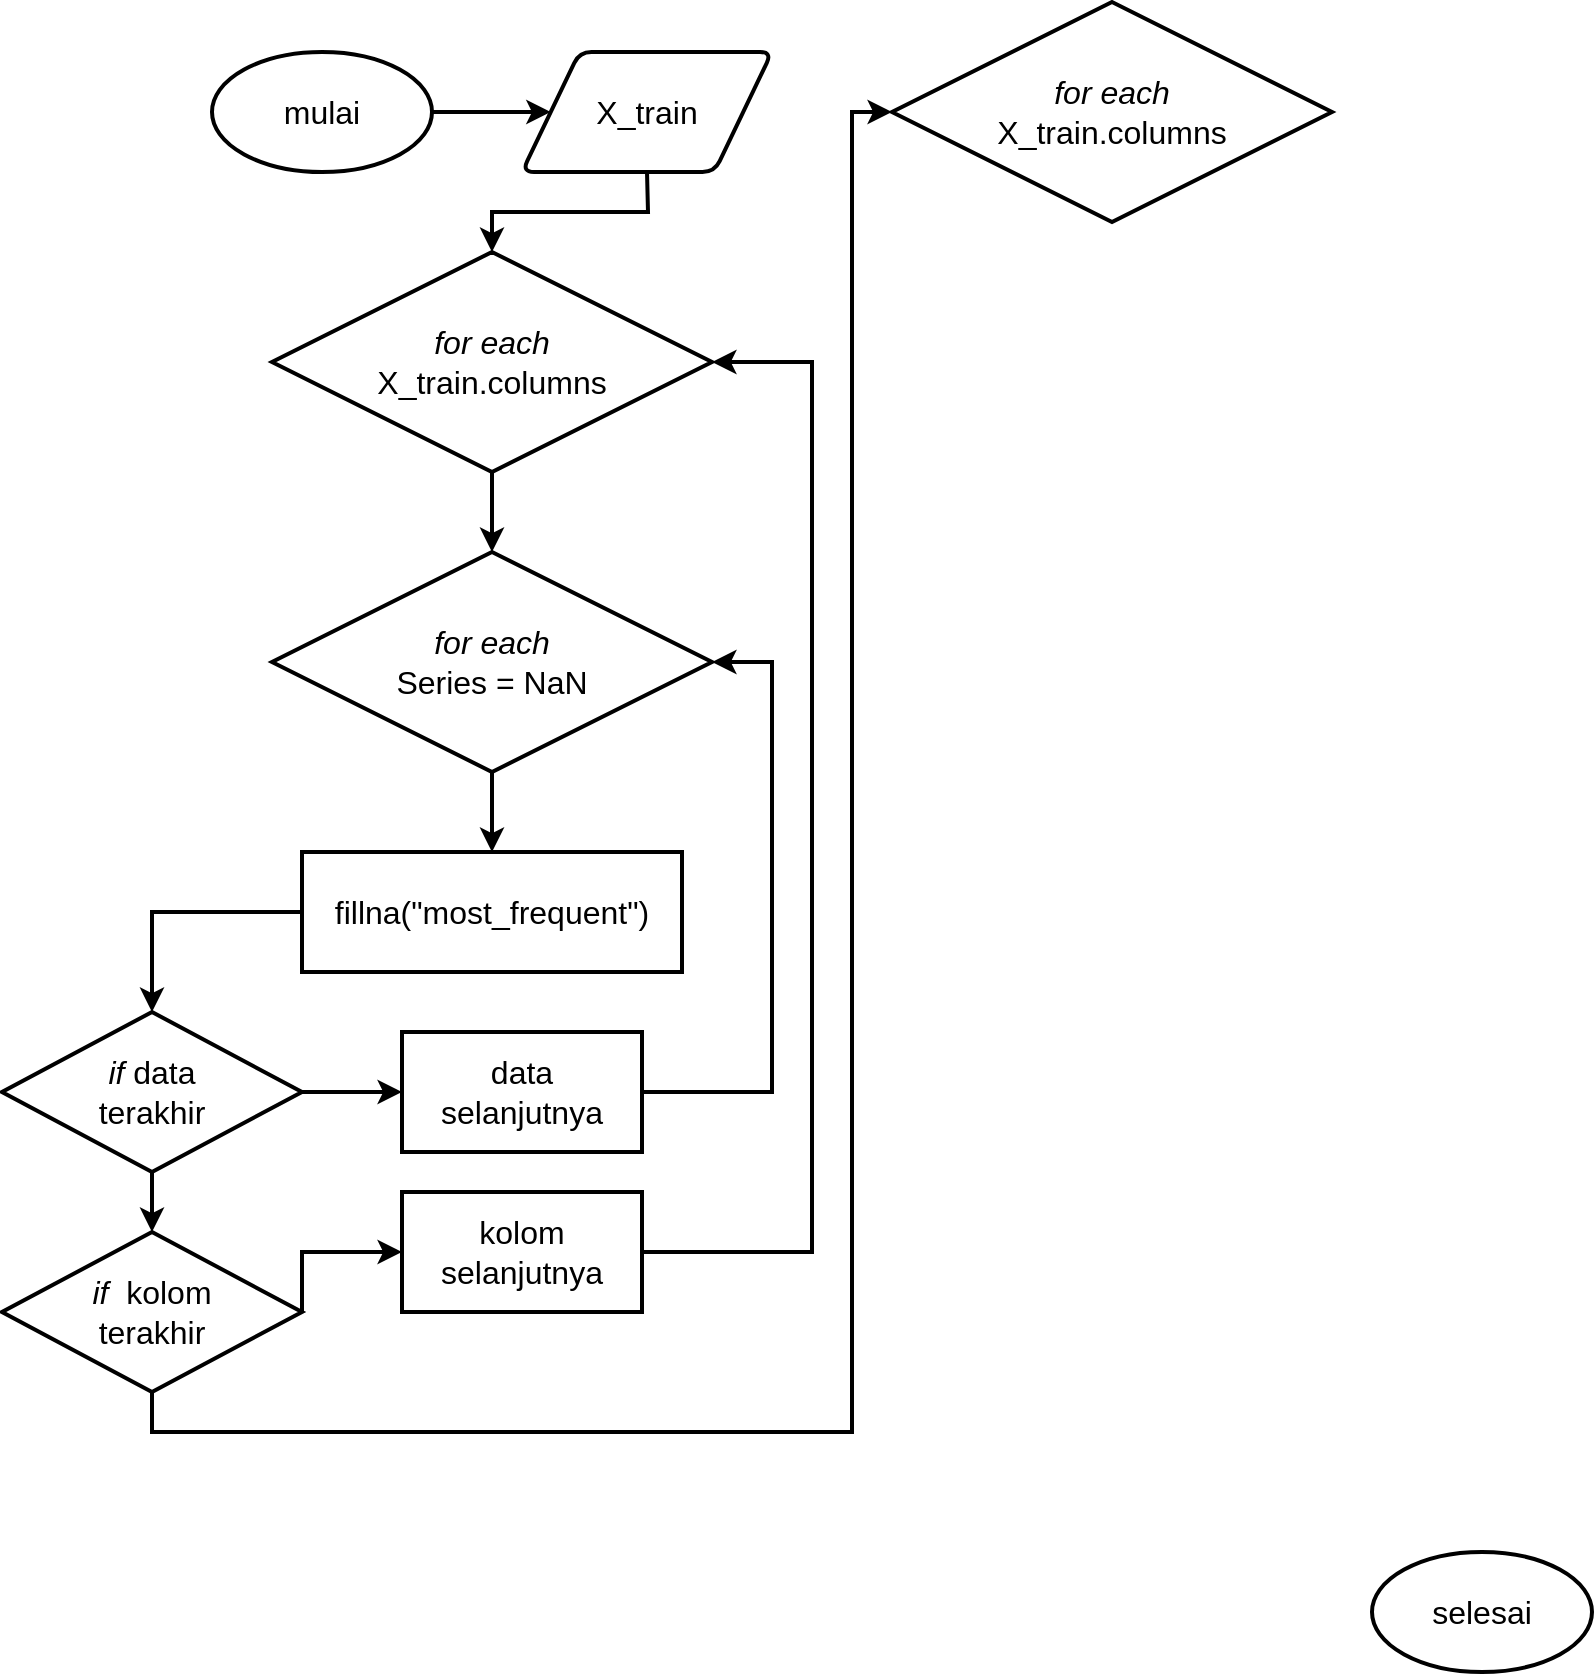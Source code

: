 <mxfile version="14.8.6" type="device"><diagram id="3OqKHIjlhKhbL3j-My_v" name="Page-1"><mxGraphModel dx="2730" dy="1033" grid="1" gridSize="10" guides="1" tooltips="1" connect="1" arrows="1" fold="1" page="1" pageScale="1" pageWidth="850" pageHeight="1100" math="0" shadow="0"><root><mxCell id="0"/><mxCell id="1" parent="0"/><mxCell id="gep9XmqqdPEduZASDYvP-1" value="&lt;font style=&quot;font-size: 16px&quot;&gt;mulai&lt;/font&gt;" style="ellipse;whiteSpace=wrap;html=1;strokeWidth=2;" vertex="1" parent="1"><mxGeometry x="40" y="190" width="110" height="60" as="geometry"/></mxCell><mxCell id="gep9XmqqdPEduZASDYvP-2" value="&lt;font style=&quot;font-size: 16px&quot;&gt;selesai&lt;/font&gt;" style="ellipse;whiteSpace=wrap;html=1;strokeWidth=2;" vertex="1" parent="1"><mxGeometry x="620" y="940" width="110" height="60" as="geometry"/></mxCell><mxCell id="gep9XmqqdPEduZASDYvP-3" value="&lt;font style=&quot;font-size: 16px&quot;&gt;X_train&lt;/font&gt;" style="shape=parallelogram;html=1;strokeWidth=2;perimeter=parallelogramPerimeter;whiteSpace=wrap;rounded=1;arcSize=12;size=0.23;" vertex="1" parent="1"><mxGeometry x="195" y="190" width="125" height="60" as="geometry"/></mxCell><mxCell id="gep9XmqqdPEduZASDYvP-4" value="&lt;font style=&quot;font-size: 16px&quot;&gt;&lt;i&gt;for each&lt;/i&gt;&lt;br&gt;X_train.columns&lt;/font&gt;" style="rhombus;whiteSpace=wrap;html=1;strokeWidth=2;" vertex="1" parent="1"><mxGeometry x="70" y="290" width="220" height="110" as="geometry"/></mxCell><mxCell id="gep9XmqqdPEduZASDYvP-5" value="" style="endArrow=classic;html=1;exitX=1;exitY=0.5;exitDx=0;exitDy=0;strokeWidth=2;entryX=0;entryY=0.5;entryDx=0;entryDy=0;" edge="1" parent="1" source="gep9XmqqdPEduZASDYvP-1" target="gep9XmqqdPEduZASDYvP-3"><mxGeometry width="50" height="50" relative="1" as="geometry"><mxPoint x="180" y="350" as="sourcePoint"/><mxPoint x="230" y="300" as="targetPoint"/></mxGeometry></mxCell><mxCell id="gep9XmqqdPEduZASDYvP-6" value="" style="endArrow=classic;html=1;strokeWidth=2;exitX=0.5;exitY=1;exitDx=0;exitDy=0;entryX=0.5;entryY=0;entryDx=0;entryDy=0;rounded=0;" edge="1" parent="1" source="gep9XmqqdPEduZASDYvP-3" target="gep9XmqqdPEduZASDYvP-4"><mxGeometry width="50" height="50" relative="1" as="geometry"><mxPoint x="180" y="350" as="sourcePoint"/><mxPoint x="230" y="300" as="targetPoint"/><Array as="points"><mxPoint x="258" y="270"/><mxPoint x="180" y="270"/></Array></mxGeometry></mxCell><mxCell id="gep9XmqqdPEduZASDYvP-7" value="&lt;font style=&quot;font-size: 16px&quot;&gt;&lt;i&gt;for each&lt;/i&gt;&lt;br&gt;Series = NaN&lt;/font&gt;" style="rhombus;whiteSpace=wrap;html=1;strokeWidth=2;" vertex="1" parent="1"><mxGeometry x="70" y="440" width="220" height="110" as="geometry"/></mxCell><mxCell id="gep9XmqqdPEduZASDYvP-8" value="" style="endArrow=classic;html=1;strokeWidth=2;exitX=0.5;exitY=1;exitDx=0;exitDy=0;entryX=0.5;entryY=0;entryDx=0;entryDy=0;" edge="1" parent="1" source="gep9XmqqdPEduZASDYvP-4" target="gep9XmqqdPEduZASDYvP-7"><mxGeometry width="50" height="50" relative="1" as="geometry"><mxPoint x="180" y="450" as="sourcePoint"/><mxPoint x="230" y="400" as="targetPoint"/></mxGeometry></mxCell><mxCell id="gep9XmqqdPEduZASDYvP-9" value="&lt;font style=&quot;font-size: 16px&quot;&gt;fillna(&quot;most_frequent&quot;)&lt;/font&gt;" style="rounded=0;whiteSpace=wrap;html=1;strokeWidth=2;" vertex="1" parent="1"><mxGeometry x="85" y="590" width="190" height="60" as="geometry"/></mxCell><mxCell id="gep9XmqqdPEduZASDYvP-10" value="" style="endArrow=classic;html=1;strokeWidth=2;exitX=0.5;exitY=1;exitDx=0;exitDy=0;entryX=0.5;entryY=0;entryDx=0;entryDy=0;" edge="1" parent="1" source="gep9XmqqdPEduZASDYvP-7" target="gep9XmqqdPEduZASDYvP-9"><mxGeometry width="50" height="50" relative="1" as="geometry"><mxPoint x="60" y="550" as="sourcePoint"/><mxPoint x="110" y="500" as="targetPoint"/></mxGeometry></mxCell><mxCell id="gep9XmqqdPEduZASDYvP-11" value="&lt;font style=&quot;font-size: 16px&quot;&gt;&lt;i&gt;if&lt;/i&gt;&amp;nbsp;data&lt;br&gt;terakhir&lt;/font&gt;" style="rhombus;whiteSpace=wrap;html=1;strokeWidth=2;" vertex="1" parent="1"><mxGeometry x="-65" y="670" width="150" height="80" as="geometry"/></mxCell><mxCell id="gep9XmqqdPEduZASDYvP-12" value="&lt;font style=&quot;font-size: 16px&quot;&gt;data&lt;br&gt;selanjutnya&lt;/font&gt;" style="rounded=0;whiteSpace=wrap;html=1;strokeWidth=2;" vertex="1" parent="1"><mxGeometry x="135" y="680" width="120" height="60" as="geometry"/></mxCell><mxCell id="gep9XmqqdPEduZASDYvP-13" value="&lt;font style=&quot;font-size: 16px&quot;&gt;&lt;i&gt;if&lt;/i&gt;&amp;nbsp; kolom&lt;br&gt;terakhir&lt;/font&gt;" style="rhombus;whiteSpace=wrap;html=1;strokeWidth=2;" vertex="1" parent="1"><mxGeometry x="-65" y="780" width="150" height="80" as="geometry"/></mxCell><mxCell id="gep9XmqqdPEduZASDYvP-14" value="&lt;font style=&quot;font-size: 16px&quot;&gt;kolom&lt;br&gt;selanjutnya&lt;/font&gt;" style="rounded=0;whiteSpace=wrap;html=1;strokeWidth=2;" vertex="1" parent="1"><mxGeometry x="135" y="760" width="120" height="60" as="geometry"/></mxCell><mxCell id="gep9XmqqdPEduZASDYvP-15" value="" style="endArrow=classic;html=1;strokeWidth=2;exitX=0;exitY=0.5;exitDx=0;exitDy=0;entryX=0.5;entryY=0;entryDx=0;entryDy=0;rounded=0;" edge="1" parent="1" source="gep9XmqqdPEduZASDYvP-9" target="gep9XmqqdPEduZASDYvP-11"><mxGeometry width="50" height="50" relative="1" as="geometry"><mxPoint x="210" y="580" as="sourcePoint"/><mxPoint x="260" y="530" as="targetPoint"/><Array as="points"><mxPoint x="10" y="620"/></Array></mxGeometry></mxCell><mxCell id="gep9XmqqdPEduZASDYvP-16" value="" style="endArrow=classic;html=1;strokeWidth=2;exitX=1;exitY=0.5;exitDx=0;exitDy=0;entryX=1;entryY=0.5;entryDx=0;entryDy=0;rounded=0;" edge="1" parent="1" source="gep9XmqqdPEduZASDYvP-12" target="gep9XmqqdPEduZASDYvP-7"><mxGeometry width="50" height="50" relative="1" as="geometry"><mxPoint x="210" y="580" as="sourcePoint"/><mxPoint x="260" y="530" as="targetPoint"/><Array as="points"><mxPoint x="320" y="710"/><mxPoint x="320" y="495"/></Array></mxGeometry></mxCell><mxCell id="gep9XmqqdPEduZASDYvP-17" value="" style="endArrow=classic;html=1;strokeWidth=2;exitX=1;exitY=0.5;exitDx=0;exitDy=0;entryX=1;entryY=0.5;entryDx=0;entryDy=0;rounded=0;" edge="1" parent="1" source="gep9XmqqdPEduZASDYvP-14" target="gep9XmqqdPEduZASDYvP-4"><mxGeometry width="50" height="50" relative="1" as="geometry"><mxPoint x="40" y="620" as="sourcePoint"/><mxPoint x="90" y="570" as="targetPoint"/><Array as="points"><mxPoint x="340" y="790"/><mxPoint x="340" y="345"/></Array></mxGeometry></mxCell><mxCell id="gep9XmqqdPEduZASDYvP-18" value="" style="endArrow=classic;html=1;strokeWidth=2;exitX=1;exitY=0.5;exitDx=0;exitDy=0;entryX=0;entryY=0.5;entryDx=0;entryDy=0;" edge="1" parent="1" source="gep9XmqqdPEduZASDYvP-11" target="gep9XmqqdPEduZASDYvP-12"><mxGeometry width="50" height="50" relative="1" as="geometry"><mxPoint y="740" as="sourcePoint"/><mxPoint x="50" y="690" as="targetPoint"/></mxGeometry></mxCell><mxCell id="gep9XmqqdPEduZASDYvP-19" value="" style="endArrow=classic;html=1;strokeWidth=2;exitX=0.5;exitY=1;exitDx=0;exitDy=0;" edge="1" parent="1" source="gep9XmqqdPEduZASDYvP-11"><mxGeometry width="50" height="50" relative="1" as="geometry"><mxPoint x="-90" y="790" as="sourcePoint"/><mxPoint x="10" y="780" as="targetPoint"/></mxGeometry></mxCell><mxCell id="gep9XmqqdPEduZASDYvP-20" value="" style="endArrow=classic;html=1;strokeWidth=2;exitX=1;exitY=0.5;exitDx=0;exitDy=0;entryX=0;entryY=0.5;entryDx=0;entryDy=0;rounded=0;" edge="1" parent="1" source="gep9XmqqdPEduZASDYvP-13" target="gep9XmqqdPEduZASDYvP-14"><mxGeometry width="50" height="50" relative="1" as="geometry"><mxPoint x="-50" y="780" as="sourcePoint"/><mxPoint y="730" as="targetPoint"/><Array as="points"><mxPoint x="85" y="790"/></Array></mxGeometry></mxCell><mxCell id="gep9XmqqdPEduZASDYvP-21" value="&lt;font style=&quot;font-size: 16px&quot;&gt;&lt;i&gt;for each&lt;/i&gt;&lt;br&gt;X_train.columns&lt;/font&gt;" style="rhombus;whiteSpace=wrap;html=1;strokeWidth=2;" vertex="1" parent="1"><mxGeometry x="380" y="165" width="220" height="110" as="geometry"/></mxCell><mxCell id="gep9XmqqdPEduZASDYvP-22" value="" style="endArrow=classic;html=1;strokeWidth=2;exitX=0.5;exitY=1;exitDx=0;exitDy=0;entryX=0;entryY=0.5;entryDx=0;entryDy=0;rounded=0;" edge="1" parent="1" source="gep9XmqqdPEduZASDYvP-13" target="gep9XmqqdPEduZASDYvP-21"><mxGeometry width="50" height="50" relative="1" as="geometry"><mxPoint x="30" y="530" as="sourcePoint"/><mxPoint x="80" y="480" as="targetPoint"/><Array as="points"><mxPoint x="10" y="880"/><mxPoint x="360" y="880"/><mxPoint x="360" y="220"/></Array></mxGeometry></mxCell></root></mxGraphModel></diagram></mxfile>